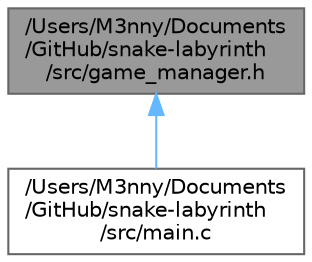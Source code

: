 digraph "/Users/M3nny/Documents/GitHub/snake-labyrinth/src/game_manager.h"
{
 // LATEX_PDF_SIZE
  bgcolor="transparent";
  edge [fontname=Helvetica,fontsize=10,labelfontname=Helvetica,labelfontsize=10];
  node [fontname=Helvetica,fontsize=10,shape=box,height=0.2,width=0.4];
  Node1 [label="/Users/M3nny/Documents\l/GitHub/snake-labyrinth\l/src/game_manager.h",height=0.2,width=0.4,color="gray40", fillcolor="grey60", style="filled", fontcolor="black",tooltip="Logica del gioco."];
  Node1 -> Node2 [dir="back",color="steelblue1",style="solid"];
  Node2 [label="/Users/M3nny/Documents\l/GitHub/snake-labyrinth\l/src/main.c",height=0.2,width=0.4,color="grey40", fillcolor="white", style="filled",URL="$main_8c.html",tooltip="File principale."];
}
